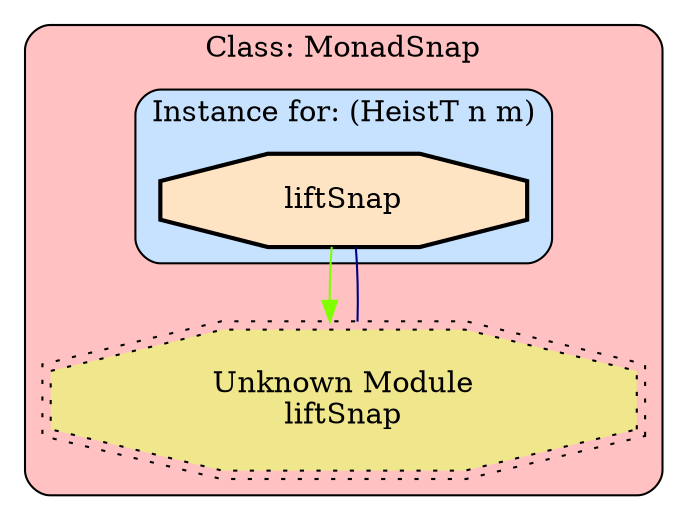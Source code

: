 digraph "Core of Snap.Snaplet.HeistNoClass" {
    node [margin="0.4,0.1"
         ,style=filled];
    subgraph cluster_Class_MonadSnap {
        graph [label="Class: MonadSnap"
              ,style="filled,rounded"
              ,fillcolor=rosybrown1];
        subgraph cluster_Class_MonadSnap_Data_HeistTnm {
            graph [label="Instance for: (HeistT n m)"
                  ,style="filled,rounded"
                  ,fillcolor=slategray1];
            25 [label=liftSnap
               ,shape=octagon
               ,fillcolor=bisque
               ,style="filled,bold"];
        }
        38 [label="Unknown Module\nliftSnap"
           ,shape=doubleoctagon
           ,fillcolor=khaki
           ,style="filled,dotted"];
    }
    25 -> 38 [penwidth=1
             ,color=chartreuse];
    38 -> 25 [penwidth=1
             ,color=navy
             ,dir=none];
}
